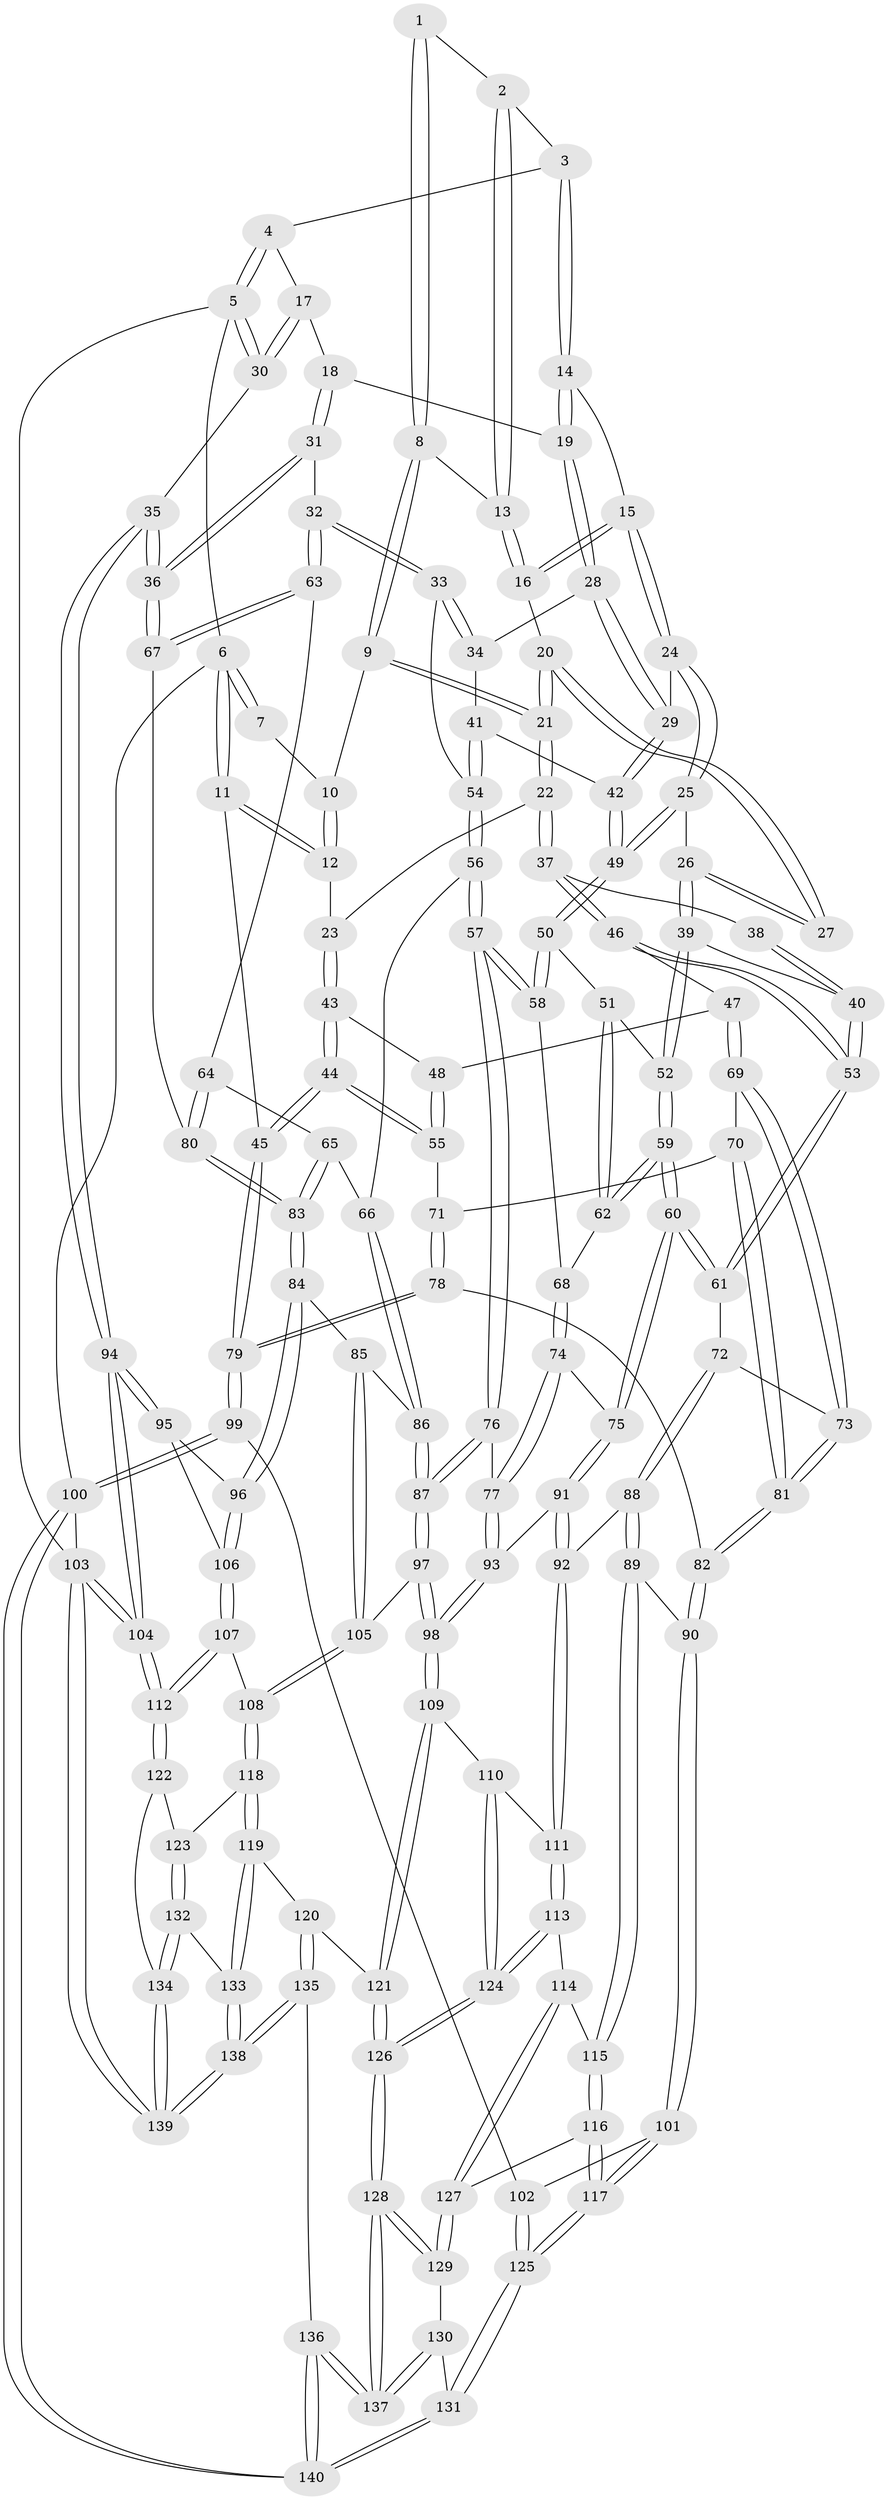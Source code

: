 // coarse degree distribution, {3: 0.7676767676767676, 4: 0.1919191919191919, 2: 0.04040404040404041}
// Generated by graph-tools (version 1.1) at 2025/38/03/04/25 23:38:21]
// undirected, 140 vertices, 347 edges
graph export_dot {
  node [color=gray90,style=filled];
  1 [pos="+0.2905975814643548+0"];
  2 [pos="+0.5905186744225948+0"];
  3 [pos="+0.6007175043436199+0"];
  4 [pos="+0.7026842656714286+0"];
  5 [pos="+1+0"];
  6 [pos="+0+0"];
  7 [pos="+0.18365220585010494+0"];
  8 [pos="+0.3120865848430561+0.05523917834211332"];
  9 [pos="+0.24208823397737322+0.11614631658413838"];
  10 [pos="+0.16655707973745001+0"];
  11 [pos="+0+0.039324352793261685"];
  12 [pos="+0.0781478915514785+0.16222131904640957"];
  13 [pos="+0.4081010132926179+0.09699686274785478"];
  14 [pos="+0.6187097418275532+0.1378170333251105"];
  15 [pos="+0.5948744966543128+0.15508820709177765"];
  16 [pos="+0.4157466275256226+0.1254895581500578"];
  17 [pos="+0.8404822515827641+0.16313512724367285"];
  18 [pos="+0.8244025955071554+0.1779904806714671"];
  19 [pos="+0.70815975878595+0.18990808378808818"];
  20 [pos="+0.402557425122153+0.1656084922531946"];
  21 [pos="+0.1964348743765972+0.20289178901763974"];
  22 [pos="+0.19395217776714269+0.20543029351004363"];
  23 [pos="+0.13767879541393527+0.20077541015306324"];
  24 [pos="+0.546232928931268+0.2355441089648209"];
  25 [pos="+0.48507721433729845+0.2788415762081454"];
  26 [pos="+0.470452571874543+0.28149133161934586"];
  27 [pos="+0.42696306438465187+0.25389855312245596"];
  28 [pos="+0.692914685020438+0.27765714339462216"];
  29 [pos="+0.6233621683457479+0.32166749999243216"];
  30 [pos="+1+0.042730952216978486"];
  31 [pos="+0.8381645108585153+0.2767187886243725"];
  32 [pos="+0.8001686920781872+0.39019451215674833"];
  33 [pos="+0.7851062316493329+0.3896294616890089"];
  34 [pos="+0.6989505886554364+0.2891034874587334"];
  35 [pos="+1+0.4146589905734447"];
  36 [pos="+1+0.41899758324934055"];
  37 [pos="+0.23904286664686564+0.27146123257587507"];
  38 [pos="+0.3571417234261172+0.2780408075917379"];
  39 [pos="+0.43774509367618086+0.3852511340294101"];
  40 [pos="+0.3675590430296861+0.38562412871143215"];
  41 [pos="+0.6743289052681608+0.3735833670041493"];
  42 [pos="+0.6090812460516783+0.37527481968490667"];
  43 [pos="+0.10447389098244608+0.27919922122903745"];
  44 [pos="+0+0.4167270915454303"];
  45 [pos="+0+0.43796383610534617"];
  46 [pos="+0.2501037127514743+0.3892037035336452"];
  47 [pos="+0.1742894044543543+0.42858016539700394"];
  48 [pos="+0.11662462498086984+0.3876139785275538"];
  49 [pos="+0.5897382205534565+0.3967784594307685"];
  50 [pos="+0.5849346013486045+0.4191437887882873"];
  51 [pos="+0.4754566883600497+0.41405906770566975"];
  52 [pos="+0.4503834051478253+0.40829580223907047"];
  53 [pos="+0.28993387842308965+0.41901512463359575"];
  54 [pos="+0.7473033918709814+0.4060732580274525"];
  55 [pos="+0+0.424463613288278"];
  56 [pos="+0.6642861732678573+0.49383755846414196"];
  57 [pos="+0.6480945572612291+0.4998531994239586"];
  58 [pos="+0.5932906221665744+0.44354632240937797"];
  59 [pos="+0.42391402839278414+0.5047779480697038"];
  60 [pos="+0.39614852494031033+0.5444987632019619"];
  61 [pos="+0.3197390003124557+0.5149835293242578"];
  62 [pos="+0.5113139012384332+0.4912334469969011"];
  63 [pos="+0.819783792532941+0.40887203893272944"];
  64 [pos="+0.8121255704444268+0.4739795898057753"];
  65 [pos="+0.7951223937515189+0.5039891963992524"];
  66 [pos="+0.7638611336524642+0.527693897166845"];
  67 [pos="+1+0.44464356141075134"];
  68 [pos="+0.5256052408391946+0.49386186844142"];
  69 [pos="+0.1599673870200931+0.45993053261638667"];
  70 [pos="+0.14265790625282587+0.4809347486527602"];
  71 [pos="+0.04483685636950752+0.45735992990870006"];
  72 [pos="+0.28002125601814215+0.545491742094047"];
  73 [pos="+0.25387791311728153+0.541229339155028"];
  74 [pos="+0.5239796729163985+0.5653959310618757"];
  75 [pos="+0.4040606107163601+0.5593525821926918"];
  76 [pos="+0.6321804504638068+0.5753882394701688"];
  77 [pos="+0.5679769209173052+0.5948228712095958"];
  78 [pos="+0.09777390446545242+0.6058241548242419"];
  79 [pos="+0+0.5862189844969341"];
  80 [pos="+0.91348571885507+0.572612773258649"];
  81 [pos="+0.13252220531452477+0.5598165567389219"];
  82 [pos="+0.10464979349248871+0.607352051941406"];
  83 [pos="+0.8767530629980914+0.6216236708757688"];
  84 [pos="+0.8703998670137069+0.6345698587558616"];
  85 [pos="+0.8179824086252105+0.6438672658696838"];
  86 [pos="+0.7727926823665155+0.6372171330100332"];
  87 [pos="+0.7011179404982993+0.6583800462838272"];
  88 [pos="+0.23582617005054543+0.6837859659217708"];
  89 [pos="+0.17220135436991976+0.7114566870781027"];
  90 [pos="+0.17188983121596516+0.7113985354682925"];
  91 [pos="+0.4075365568271226+0.6751773753177165"];
  92 [pos="+0.39189304791809604+0.7075417897770376"];
  93 [pos="+0.5368305170910204+0.6518902199689558"];
  94 [pos="+1+0.623777549576722"];
  95 [pos="+1+0.6441466877105811"];
  96 [pos="+0.885915418643965+0.656066992208951"];
  97 [pos="+0.678168198150741+0.723857065578948"];
  98 [pos="+0.6058603534786444+0.7939920088232887"];
  99 [pos="+0+0.8214669162460796"];
  100 [pos="+0+1"];
  101 [pos="+0.057923223106176494+0.8003669174063095"];
  102 [pos="+0.032410387082947835+0.8083555807283597"];
  103 [pos="+1+1"];
  104 [pos="+1+0.9940733386025579"];
  105 [pos="+0.8009231198715807+0.7937811500241218"];
  106 [pos="+0.9096812796916862+0.7048583302754085"];
  107 [pos="+0.9099824683897147+0.7060677972287943"];
  108 [pos="+0.8197009524265539+0.8211021549065466"];
  109 [pos="+0.6038832166266453+0.7984104822846616"];
  110 [pos="+0.5887758265120712+0.7988210830755282"];
  111 [pos="+0.41440610993775423+0.7800404455899079"];
  112 [pos="+1+0.8910116932471933"];
  113 [pos="+0.38981238163410786+0.8305492871212868"];
  114 [pos="+0.37559577995856136+0.8360367472747416"];
  115 [pos="+0.18965944587675057+0.7436406941554868"];
  116 [pos="+0.23388238684901685+0.8748842533655284"];
  117 [pos="+0.19024081643642207+0.9365069761211354"];
  118 [pos="+0.8243213699207766+0.8532811302038548"];
  119 [pos="+0.6518605734376385+0.8703065927578818"];
  120 [pos="+0.6510930208334372+0.8700936245583493"];
  121 [pos="+0.6156568430875023+0.8278535510119912"];
  122 [pos="+0.8670837115595921+0.8735698982116982"];
  123 [pos="+0.8332011428010623+0.8635631323615429"];
  124 [pos="+0.4434991403802563+0.9437505116766682"];
  125 [pos="+0.15600524235063293+1"];
  126 [pos="+0.4639106373996224+1"];
  127 [pos="+0.31999563965634503+0.8702373281508644"];
  128 [pos="+0.4637660850264377+1"];
  129 [pos="+0.32027277713404934+0.9341409267186193"];
  130 [pos="+0.31407558493716564+0.9450959886162323"];
  131 [pos="+0.15558411601687694+1"];
  132 [pos="+0.7964812089591992+0.9370173407933414"];
  133 [pos="+0.7544413590896999+0.9819903537854345"];
  134 [pos="+0.8623487501985564+1"];
  135 [pos="+0.5693502902985846+1"];
  136 [pos="+0.48548437025109376+1"];
  137 [pos="+0.4801804537126061+1"];
  138 [pos="+0.7075989510077125+1"];
  139 [pos="+1+1"];
  140 [pos="+0.11883909379385718+1"];
  1 -- 2;
  1 -- 8;
  1 -- 8;
  2 -- 3;
  2 -- 13;
  2 -- 13;
  3 -- 4;
  3 -- 14;
  3 -- 14;
  4 -- 5;
  4 -- 5;
  4 -- 17;
  5 -- 6;
  5 -- 30;
  5 -- 30;
  5 -- 103;
  6 -- 7;
  6 -- 7;
  6 -- 11;
  6 -- 11;
  6 -- 100;
  7 -- 10;
  8 -- 9;
  8 -- 9;
  8 -- 13;
  9 -- 10;
  9 -- 21;
  9 -- 21;
  10 -- 12;
  10 -- 12;
  11 -- 12;
  11 -- 12;
  11 -- 45;
  12 -- 23;
  13 -- 16;
  13 -- 16;
  14 -- 15;
  14 -- 19;
  14 -- 19;
  15 -- 16;
  15 -- 16;
  15 -- 24;
  15 -- 24;
  16 -- 20;
  17 -- 18;
  17 -- 30;
  17 -- 30;
  18 -- 19;
  18 -- 31;
  18 -- 31;
  19 -- 28;
  19 -- 28;
  20 -- 21;
  20 -- 21;
  20 -- 27;
  20 -- 27;
  21 -- 22;
  21 -- 22;
  22 -- 23;
  22 -- 37;
  22 -- 37;
  23 -- 43;
  23 -- 43;
  24 -- 25;
  24 -- 25;
  24 -- 29;
  25 -- 26;
  25 -- 49;
  25 -- 49;
  26 -- 27;
  26 -- 27;
  26 -- 39;
  26 -- 39;
  28 -- 29;
  28 -- 29;
  28 -- 34;
  29 -- 42;
  29 -- 42;
  30 -- 35;
  31 -- 32;
  31 -- 36;
  31 -- 36;
  32 -- 33;
  32 -- 33;
  32 -- 63;
  32 -- 63;
  33 -- 34;
  33 -- 34;
  33 -- 54;
  34 -- 41;
  35 -- 36;
  35 -- 36;
  35 -- 94;
  35 -- 94;
  36 -- 67;
  36 -- 67;
  37 -- 38;
  37 -- 46;
  37 -- 46;
  38 -- 40;
  38 -- 40;
  39 -- 40;
  39 -- 52;
  39 -- 52;
  40 -- 53;
  40 -- 53;
  41 -- 42;
  41 -- 54;
  41 -- 54;
  42 -- 49;
  42 -- 49;
  43 -- 44;
  43 -- 44;
  43 -- 48;
  44 -- 45;
  44 -- 45;
  44 -- 55;
  44 -- 55;
  45 -- 79;
  45 -- 79;
  46 -- 47;
  46 -- 53;
  46 -- 53;
  47 -- 48;
  47 -- 69;
  47 -- 69;
  48 -- 55;
  48 -- 55;
  49 -- 50;
  49 -- 50;
  50 -- 51;
  50 -- 58;
  50 -- 58;
  51 -- 52;
  51 -- 62;
  51 -- 62;
  52 -- 59;
  52 -- 59;
  53 -- 61;
  53 -- 61;
  54 -- 56;
  54 -- 56;
  55 -- 71;
  56 -- 57;
  56 -- 57;
  56 -- 66;
  57 -- 58;
  57 -- 58;
  57 -- 76;
  57 -- 76;
  58 -- 68;
  59 -- 60;
  59 -- 60;
  59 -- 62;
  59 -- 62;
  60 -- 61;
  60 -- 61;
  60 -- 75;
  60 -- 75;
  61 -- 72;
  62 -- 68;
  63 -- 64;
  63 -- 67;
  63 -- 67;
  64 -- 65;
  64 -- 80;
  64 -- 80;
  65 -- 66;
  65 -- 83;
  65 -- 83;
  66 -- 86;
  66 -- 86;
  67 -- 80;
  68 -- 74;
  68 -- 74;
  69 -- 70;
  69 -- 73;
  69 -- 73;
  70 -- 71;
  70 -- 81;
  70 -- 81;
  71 -- 78;
  71 -- 78;
  72 -- 73;
  72 -- 88;
  72 -- 88;
  73 -- 81;
  73 -- 81;
  74 -- 75;
  74 -- 77;
  74 -- 77;
  75 -- 91;
  75 -- 91;
  76 -- 77;
  76 -- 87;
  76 -- 87;
  77 -- 93;
  77 -- 93;
  78 -- 79;
  78 -- 79;
  78 -- 82;
  79 -- 99;
  79 -- 99;
  80 -- 83;
  80 -- 83;
  81 -- 82;
  81 -- 82;
  82 -- 90;
  82 -- 90;
  83 -- 84;
  83 -- 84;
  84 -- 85;
  84 -- 96;
  84 -- 96;
  85 -- 86;
  85 -- 105;
  85 -- 105;
  86 -- 87;
  86 -- 87;
  87 -- 97;
  87 -- 97;
  88 -- 89;
  88 -- 89;
  88 -- 92;
  89 -- 90;
  89 -- 115;
  89 -- 115;
  90 -- 101;
  90 -- 101;
  91 -- 92;
  91 -- 92;
  91 -- 93;
  92 -- 111;
  92 -- 111;
  93 -- 98;
  93 -- 98;
  94 -- 95;
  94 -- 95;
  94 -- 104;
  94 -- 104;
  95 -- 96;
  95 -- 106;
  96 -- 106;
  96 -- 106;
  97 -- 98;
  97 -- 98;
  97 -- 105;
  98 -- 109;
  98 -- 109;
  99 -- 100;
  99 -- 100;
  99 -- 102;
  100 -- 140;
  100 -- 140;
  100 -- 103;
  101 -- 102;
  101 -- 117;
  101 -- 117;
  102 -- 125;
  102 -- 125;
  103 -- 104;
  103 -- 104;
  103 -- 139;
  103 -- 139;
  104 -- 112;
  104 -- 112;
  105 -- 108;
  105 -- 108;
  106 -- 107;
  106 -- 107;
  107 -- 108;
  107 -- 112;
  107 -- 112;
  108 -- 118;
  108 -- 118;
  109 -- 110;
  109 -- 121;
  109 -- 121;
  110 -- 111;
  110 -- 124;
  110 -- 124;
  111 -- 113;
  111 -- 113;
  112 -- 122;
  112 -- 122;
  113 -- 114;
  113 -- 124;
  113 -- 124;
  114 -- 115;
  114 -- 127;
  114 -- 127;
  115 -- 116;
  115 -- 116;
  116 -- 117;
  116 -- 117;
  116 -- 127;
  117 -- 125;
  117 -- 125;
  118 -- 119;
  118 -- 119;
  118 -- 123;
  119 -- 120;
  119 -- 133;
  119 -- 133;
  120 -- 121;
  120 -- 135;
  120 -- 135;
  121 -- 126;
  121 -- 126;
  122 -- 123;
  122 -- 134;
  123 -- 132;
  123 -- 132;
  124 -- 126;
  124 -- 126;
  125 -- 131;
  125 -- 131;
  126 -- 128;
  126 -- 128;
  127 -- 129;
  127 -- 129;
  128 -- 129;
  128 -- 129;
  128 -- 137;
  128 -- 137;
  129 -- 130;
  130 -- 131;
  130 -- 137;
  130 -- 137;
  131 -- 140;
  131 -- 140;
  132 -- 133;
  132 -- 134;
  132 -- 134;
  133 -- 138;
  133 -- 138;
  134 -- 139;
  134 -- 139;
  135 -- 136;
  135 -- 138;
  135 -- 138;
  136 -- 137;
  136 -- 137;
  136 -- 140;
  136 -- 140;
  138 -- 139;
  138 -- 139;
}
